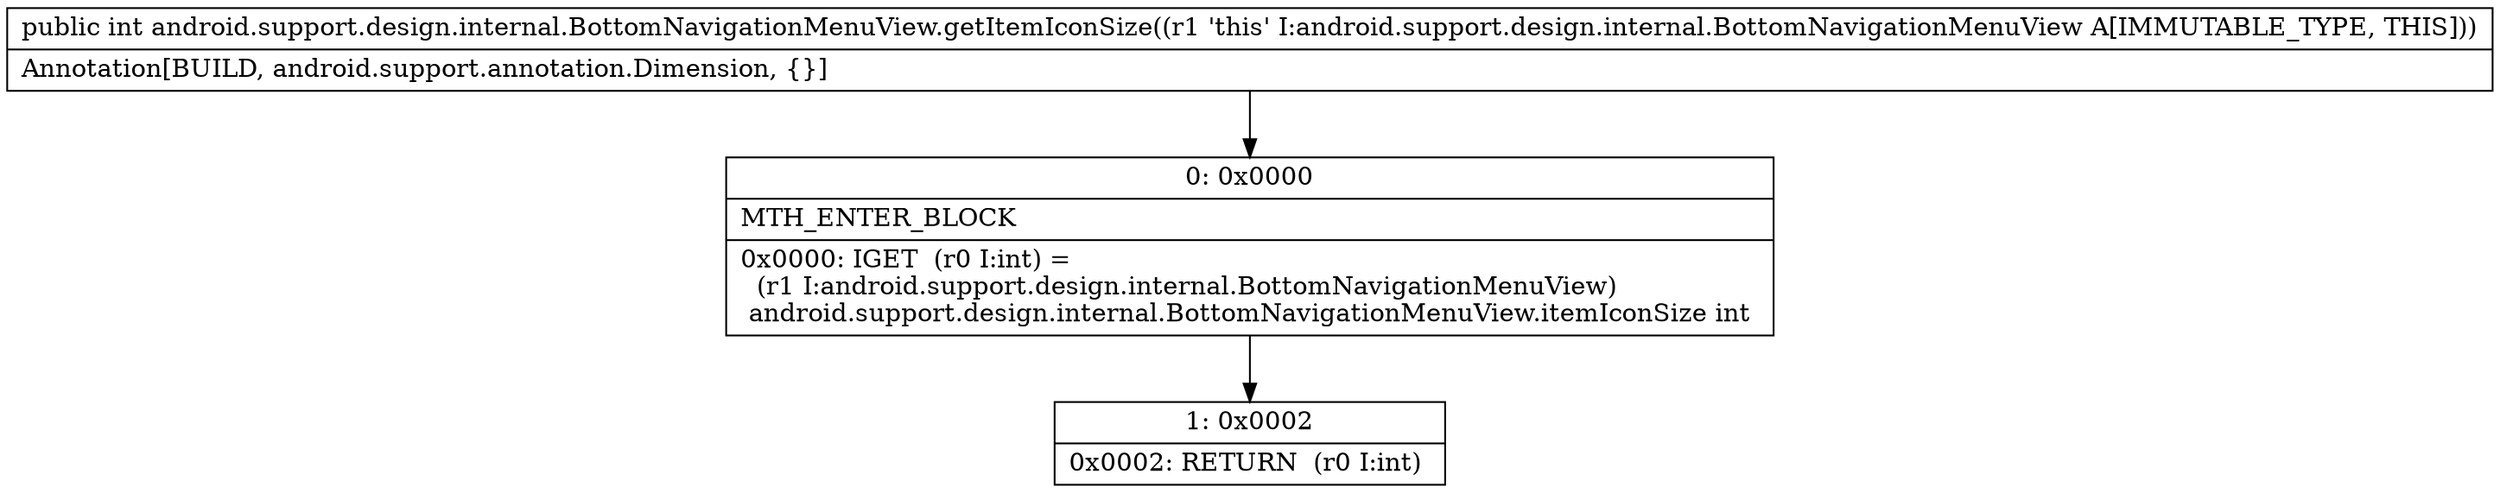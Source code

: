digraph "CFG forandroid.support.design.internal.BottomNavigationMenuView.getItemIconSize()I" {
Node_0 [shape=record,label="{0\:\ 0x0000|MTH_ENTER_BLOCK\l|0x0000: IGET  (r0 I:int) = \l  (r1 I:android.support.design.internal.BottomNavigationMenuView)\l android.support.design.internal.BottomNavigationMenuView.itemIconSize int \l}"];
Node_1 [shape=record,label="{1\:\ 0x0002|0x0002: RETURN  (r0 I:int) \l}"];
MethodNode[shape=record,label="{public int android.support.design.internal.BottomNavigationMenuView.getItemIconSize((r1 'this' I:android.support.design.internal.BottomNavigationMenuView A[IMMUTABLE_TYPE, THIS]))  | Annotation[BUILD, android.support.annotation.Dimension, \{\}]\l}"];
MethodNode -> Node_0;
Node_0 -> Node_1;
}

